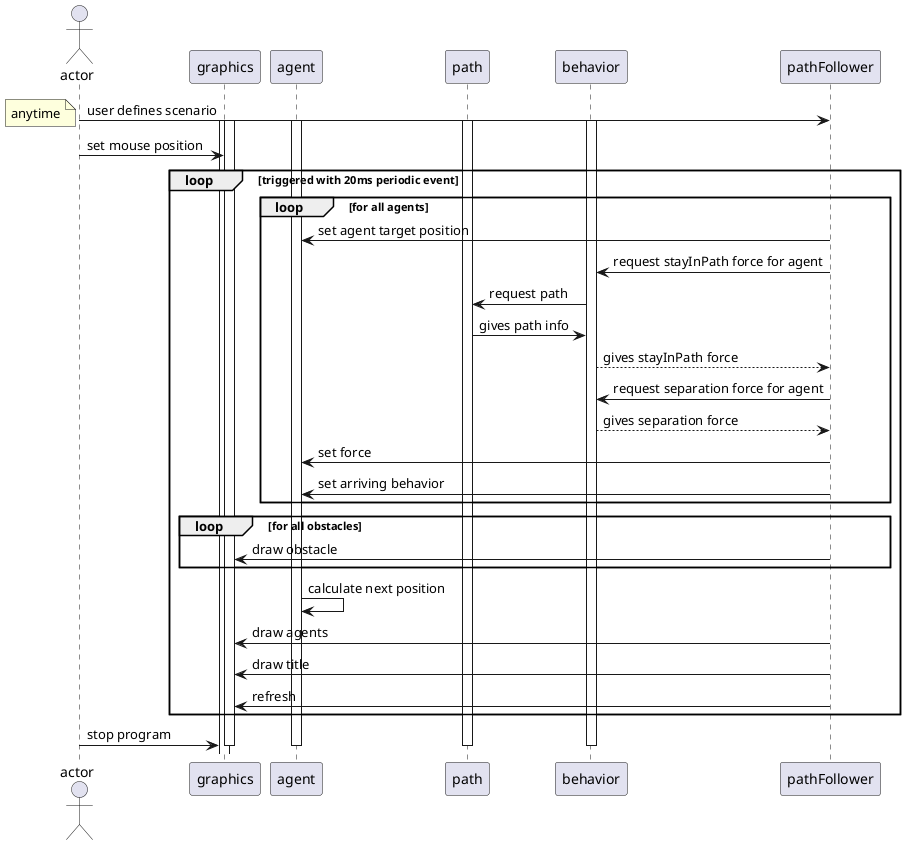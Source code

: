 @startuml
actor actor as user
participant graphics as view
participant agent as agent
participant path as way
participant behavior as steeringBehavior
participant pathFollower as pF

user -> pF: user defines scenario
activate way
activate view
activate view
activate agent
activate steeringBehavior
note left: anytime
user -> view:  set mouse position
loop triggered with 20ms periodic event   
    loop for all agents
        pF -> agent: set agent target position
        pF -> steeringBehavior: request stayInPath force for agent
        steeringBehavior -> way: request path 
        way -> steeringBehavior: gives path info
        steeringBehavior --> pF: gives stayInPath force
        pF -> steeringBehavior: request separation force for agent
        steeringBehavior --> pF: gives separation force
        pF -> agent: set force
        pF -> agent: set arriving behavior
    end    

    loop for all obstacles
        pF -> view: draw obstacle
    end

    agent -> agent: calculate next position    
    pF -> view: draw agents
    pF -> view: draw title
    pF -> view: refresh
end
user -> view: stop program
deactivate pF
deactivate view
deactivate way
deactivate agent
deactivate steeringBehavior
@enduml